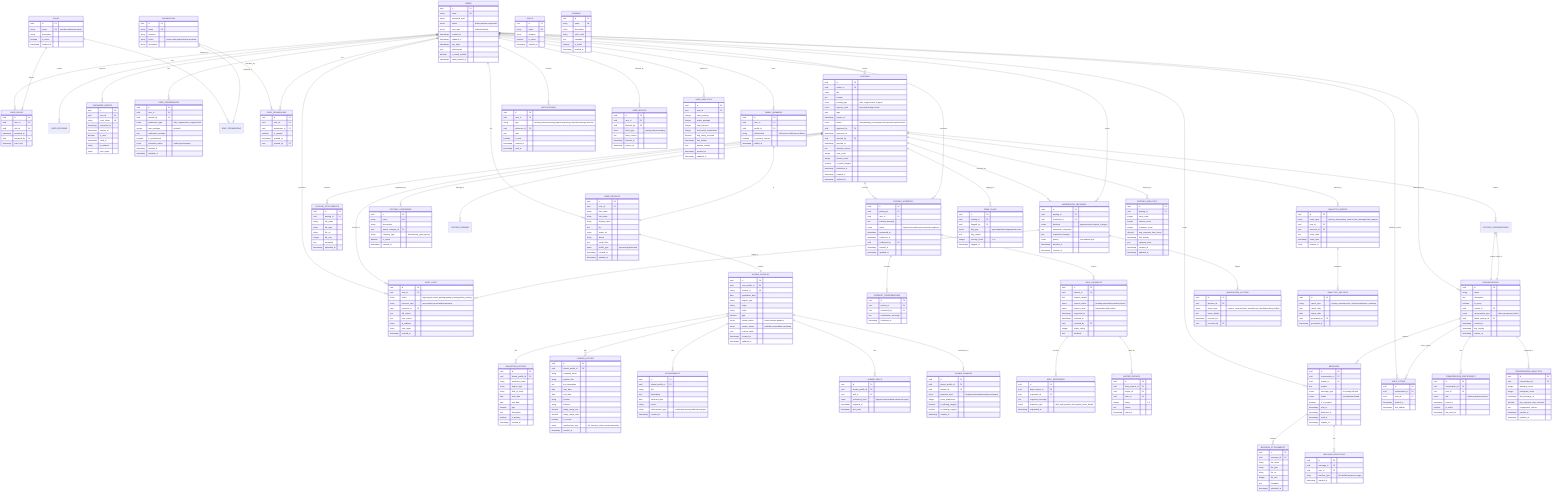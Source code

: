 erDiagram
    %% ========================================
    %% GITA CONNECT - COMPLETE DATABASE SCHEMA
    %% ========================================
    %% Based on Requirements Document Analysis
    %% Supports: Member, Moderator, Admin workflows
    %% Includes: Family tree, Domain expertise, Posting system
    %% Features: Chat, Moderation, Analytics, Audit trails

    %% ========================================
    %% CORE USER MANAGEMENT & AUTHENTICATION
    %% ========================================
    USERS ||--o{ USER_PROFILES : has
    USERS ||--o{ USER_ROLES : assigned_to
    USERS ||--o{ USER_SESSIONS : creates
    USERS ||--o{ AUDIT_LOGS : generates
    USERS ||--o{ PASSWORD_RESETS : requests
    USERS ||--o{ USER_PREFERENCES : has

    ROLES ||--|{ USER_ROLES : defines
    ROLES ||--o{ ROLE_PERMISSIONS : has
    PERMISSIONS ||--|{ ROLE_PERMISSIONS : assigned_to
    PERMISSIONS ||--o{ USER_PERMISSIONS : overrides_for
    USERS ||--o{ USER_PERMISSIONS : has

    %% ========================================
    %% ALUMNI PROFILES & FAMILY TREE
    %% ========================================
    USER_PROFILES ||--|| ALUMNI_PROFILES : extends
    ALUMNI_PROFILES ||--o{ EDUCATION_HISTORY : has
    ALUMNI_PROFILES ||--o{ CAREER_HISTORY : has
    ALUMNI_PROFILES ||--o{ ACHIEVEMENTS : has
    ALUMNI_PROFILES ||--o{ ALUMNI_SKILLS : has
    ALUMNI_PROFILES ||--o{ ALUMNI_DOMAINS : specializes_in

    %% Family Tree Support - Multiple profiles can share credentials
    USERS ||--o{ FAMILY_MEMBERS : owns
    FAMILY_MEMBERS ||--|| USER_PROFILES : is

    %% ========================================
    %% POSTINGS & CONTENT MANAGEMENT
    %% ========================================
    USERS ||--o{ POSTINGS : creates
    POSTINGS ||--o{ POSTING_ATTACHMENTS : contains
    POSTINGS ||--o{ POSTING_INTERESTS : receives
    POSTINGS ||--o{ POSTING_CATEGORIES : categorized_as
    POSTINGS ||--o{ POSTING_DOMAINS : belongs_to
    POSTINGS ||--o{ MODERATION_DECISIONS : reviewed_by
    POSTINGS ||--o{ AUDIT_LOGS : tracked_in

    %% Interest & Help Requests
    USERS ||--o{ POSTING_INTERESTS : expresses
    POSTING_INTERESTS ||--o{ INTEREST_CONFIRMATIONS : receives
    POSTING_INTERESTS ||--o{ HELP_REQUESTS : creates
    HELP_REQUESTS ||--o{ HELP_RESPONSES : receives
    HELP_REQUESTS ||--o{ HELPER_RATINGS : rated_by

    %% ========================================
    %% CHAT & MESSAGING SYSTEM
    %% ========================================
    USERS ||--o{ CONVERSATIONS : participates_in
    USERS ||--o{ MESSAGES : sends
    USERS ||--o{ USER_TYPING : indicates_typing
    USERS ||--o{ NOTIFICATIONS : receives

    CONVERSATIONS ||--o{ CONVERSATION_PARTICIPANTS : has
    CONVERSATIONS ||--o{ MESSAGES : contains
    CONVERSATIONS ||--o{ USER_TYPING : tracks_typing
    CONVERSATIONS ||--o{ POSTING_CONVERSATIONS : linked_to

    MESSAGES ||--o{ MESSAGE_ATTACHMENTS : contains
    MESSAGES ||--o{ MESSAGE_REACTIONS : has

    %% Post-Linked Conversations
    POSTINGS ||--o{ POSTING_CONVERSATIONS : initiates
    POSTING_CONVERSATIONS ||--|| CONVERSATIONS : creates

    %% ========================================
    %% MODERATION & ADMINISTRATION
    %% ========================================
    USERS ||--o{ MODERATION_DECISIONS : makes
    MODERATION_DECISIONS ||--o{ MODERATION_ACTIONS : triggers
    MODERATION_DECISIONS ||--o{ AUDIT_LOGS : logged_in

    %% Spam Detection & Analytics
    POSTINGS ||--o{ SPAM_FLAGS : flagged_as
    USERS ||--o{ USER_BLOCKS : blocked_by
    POSTINGS ||--o{ ANALYTICS_EVENTS : tracked_in

    %% ========================================
    %% ANALYTICS & REPORTING
    %% ========================================
    POSTINGS ||--o{ POSTING_ANALYTICS : analyzed_in
    USERS ||--o{ USER_ANALYTICS : tracked_in
    CONVERSATIONS ||--o{ CONVERSATION_ANALYTICS : analyzed_in
    ANALYTICS_EVENTS ||--o{ ANALYTICS_REPORTS : generates

    %% ========================================
    %% ENTITY DEFINITIONS
    %% ========================================

    %% Core Users & Authentication
    USERS {
        uuid id PK
        string email UK
        string password_hash
        enum status "active,inactive,suspended"
        enum user_type "individual,family"
        timestamp created_at
        timestamp updated_at
        timestamp last_login
        json preferences
        boolean is_email_verified
        timestamp email_verified_at
    }

    USER_PROFILES {
        uuid id PK
        uuid user_id FK
        string first_name
        string last_name
        string display_name
        text bio
        string avatar_url
        string phone
        json social_links
        enum profile_type "personal,professional"
        timestamp created_at
        timestamp updated_at
    }

    FAMILY_MEMBERS {
        uuid id PK
        uuid user_id FK
        uuid profile_id FK
        string relationship "self,spouse,child,parent,sibling"
        boolean is_primary_contact
        timestamp added_at
    }

    ROLES {
        uuid id PK
        string name UK "member,moderator,admin"
        string description
        boolean is_active
        timestamp created_at
    }

    USER_ROLES {
        uuid id PK
        uuid user_id FK
        uuid role_id FK
        timestamp assigned_at
        uuid assigned_by FK
        timestamp valid_until
    }

    PERMISSIONS {
        uuid id PK
        string name UK
        string resource
        string action "create,read,update,delete,moderate"
        string description
    }

    USER_PERMISSIONS {
        uuid id PK
        uuid user_id FK
        uuid permission_id FK
        boolean is_granted
        timestamp granted_at
        uuid granted_by FK
    }

    %% Password Management
    PASSWORD_RESETS {
        uuid id PK
        uuid user_id FK
        string reset_token UK
        timestamp requested_at
        timestamp expires_at
        boolean is_used
        timestamp used_at
        string ip_address
        string user_agent
    }

    %% User Preferences
    USER_PREFERENCES {
        uuid id PK
        uuid user_id FK
        uuid domain_id FK
        enum preference_type "offer_support,seek_support,both"
        integer max_postings "default:5"
        json notification_settings
        boolean is_professional
        enum education_status "student,professional"
        timestamp created_at
        timestamp updated_at
    }

    %% Alumni-Specific
    ALUMNI_PROFILES {
        uuid id PK
        uuid user_profile_id FK
        string student_id UK
        date graduation_date
        string degree_type
        string major
        string minor
        decimal gpa
        enum alumni_status "active,inactive,pending"
        enum mentor_status "available,unavailable,mentoring"
        json custom_fields
        timestamp created_at
        timestamp updated_at
    }

    EDUCATION_HISTORY {
        uuid id PK
        uuid alumni_profile_id FK
        string institution_name
        string degree_type
        string field_of_study
        date start_date
        date end_date
        decimal gpa
        text description
        boolean is_primary
        timestamp created_at
    }

    CAREER_HISTORY {
        uuid id PK
        uuid alumni_profile_id FK
        string company_name
        string position_title
        text job_description
        date start_date
        date end_date
        string location
        string industry
        decimal salary_range_min
        decimal salary_range_max
        boolean is_current
        enum employment_type "full_time,part_time,contract,internship"
        timestamp created_at
    }

    ACHIEVEMENTS {
        uuid id PK
        uuid alumni_profile_id FK
        string title
        text description
        date achieved_date
        string issuer
        string achievement_type "certification,award,publication,project"
        timestamp created_at
    }

    SKILLS {
        uuid id PK
        string name UK
        string category
        boolean is_active
        timestamp created_at
    }

    ALUMNI_SKILLS {
        uuid id PK
        uuid alumni_profile_id FK
        uuid skill_id FK
        enum proficiency_level "beginner,intermediate,advanced,expert"
        timestamp acquired_at
        timestamp last_used
    }

    %% Domains & Categories
    DOMAINS {
        uuid id PK
        string name UK
        string description
        string color_code
        json metadata
        boolean is_active
        timestamp created_at
    }

    ALUMNI_DOMAINS {
        uuid id PK
        uuid alumni_profile_id FK
        uuid domain_id FK
        enum expertise_level "beginner,intermediate,advanced,expert"
        integer years_experience
        boolean is_offering_support
        boolean is_seeking_support
        timestamp created_at
    }

    POSTING_CATEGORIES {
        uuid id PK
        string name UK
        string description
        uuid parent_category_id FK
        string category_type "domain,help_type,urgency"
        boolean is_active
        timestamp created_at
    }

    %% Core Postings System
    POSTINGS {
        uuid id PK
        uuid author_id FK
        string title
        text content
        enum posting_type "offer_support,seek_support"
        enum urgency_level "low,medium,high,critical"
        json tags
        timestamp expires_at
        enum status "draft,pending_review,approved,rejected,expired,active"
        uuid approved_by FK
        timestamp approved_at
        uuid rejected_by FK
        timestamp rejected_at
        text rejection_reason
        integer view_count
        integer interest_count
        boolean is_spam_flagged
        timestamp published_at
        timestamp created_at
        timestamp updated_at
    }

    POSTING_ATTACHMENTS {
        uuid id PK
        uuid posting_id FK
        string file_name
        string file_type
        string file_url
        integer file_size
        json metadata
        timestamp uploaded_at
    }

    %% Interest & Help Management
    POSTING_INTERESTS {
        uuid id PK
        uuid posting_id FK
        uuid user_id FK
        text interest_message
        enum status "expressed,confirmed,connected,completed"
        timestamp expressed_at
        timestamp confirmed_at
        uuid confirmed_by FK
        timestamp created_at
        timestamp updated_at
    }

    INTEREST_CONFIRMATIONS {
        uuid id PK
        uuid interest_id FK
        uuid confirmed_by FK
        text confirmation_message
        timestamp confirmed_at
    }

    HELP_REQUESTS {
        uuid id PK
        uuid interest_id FK
        text request_details
        enum request_status "pending,responded,resolved,closed"
        enum urgency_level "low,medium,high,critical"
        timestamp requested_at
        timestamp resolved_at
        uuid resolved_by FK
        integer helper_rating
        text feedback
    }

    HELP_RESPONSES {
        uuid id PK
        uuid help_request_id FK
        uuid responder_id FK
        text response_message
        enum response_type "offer_help,provide_info,request_more_details"
        timestamp responded_at
    }

    HELPER_RATINGS {
        uuid id PK
        uuid help_request_id FK
        uuid helper_id FK
        uuid rater_id FK
        integer rating "1-5"
        text review
        timestamp rated_at
    }

    %% Chat & Communication
    CONVERSATIONS {
        uuid id PK
        string name
        text description
        boolean is_group
        uuid creator_id FK
        enum conversation_type "direct,group,post_linked"
        uuid linked_posting_id FK
        timestamp created_at
        timestamp last_activity
        timestamp expires_at
    }

    CONVERSATION_PARTICIPANTS {
        uuid id PK
        uuid conversation_id FK
        uuid user_id FK
        enum role "admin,member,observer"
        timestamp joined_at
        boolean is_active
        timestamp last_read_at
    }

    MESSAGES {
        uuid id PK
        uuid conversation_id FK
        uuid sender_id FK
        text content
        enum message_type "text,image,file,link"
        enum status "sent,delivered,read"
        boolean is_encrypted
        timestamp sent_at
        timestamp delivered_at
        timestamp read_at
        timestamp expires_at
    }

    MESSAGE_ATTACHMENTS {
        uuid id PK
        uuid message_id FK
        string file_name
        string file_type
        string file_url
        integer file_size
        json metadata
        timestamp uploaded_at
    }

    MESSAGE_REACTIONS {
        uuid id PK
        uuid message_id FK
        uuid user_id FK
        string reaction_type "like,dislike,laugh,love,angry"
        timestamp reacted_at
    }

    USER_TYPING {
        uuid id PK
        uuid conversation_id FK
        uuid user_id FK
        timestamp started_at
        timestamp last_update
    }

    %% Notifications
    NOTIFICATIONS {
        uuid id PK
        uuid user_id FK
        string type "posting_interest,posting_approved,posting_rejected,message,mention"
        uuid reference_id FK
        json data
        boolean is_read
        timestamp created_at
        timestamp read_at
    }

    %% Moderation System
    MODERATION_DECISIONS {
        uuid id PK
        uuid posting_id FK
        uuid moderator_id FK
        enum decision "approve,reject,request_changes"
        text moderator_comments
        json requested_changes
        enum priority "low,medium,high"
        timestamp decided_at
        timestamp created_at
    }

    MODERATION_ACTIONS {
        uuid id PK
        uuid decision_id FK
        enum action_type "content_removed,user_warned,user_blocked,posting_hidden"
        text action_details
        timestamp executed_at
        uuid executed_by FK
    }

    SPAM_FLAGS {
        uuid id PK
        uuid posting_id FK
        uuid flagged_by FK
        enum flag_type "spam,duplicate,inappropriate,scam"
        text flag_reason
        integer severity_score "1-10"
        timestamp flagged_at
    }

    USER_BLOCKS {
        uuid id PK
        uuid user_id FK
        uuid blocked_by FK
        enum block_type "posting,chat,messaging"
        text block_reason
        timestamp blocked_at
        timestamp expires_at
    }

    %% Audit & Analytics
    AUDIT_LOGS {
        uuid id PK
        uuid user_id FK
        string action "login,logout,create_posting,update_posting,delete_posting"
        string resource_type "user,posting,conversation,message"
        uuid resource_id FK
        json old_values
        json new_values
        string ip_address
        string user_agent
        timestamp created_at
    }

    ANALYTICS_EVENTS {
        uuid id PK
        string event_type "posting_view,posting_interest,chat_message,help_request"
        uuid user_id FK
        uuid resource_id FK
        json event_data
        timestamp event_time
        string session_id
    }

    POSTING_ANALYTICS {
        uuid id PK
        uuid posting_id FK
        integer view_count
        integer interest_count
        integer response_count
        decimal avg_response_time_hours
        timestamp last_activity
        json category_stats
        timestamp created_at
        timestamp updated_at
    }

    USER_ANALYTICS {
        uuid id PK
        uuid user_id FK
        integer total_postings
        integer active_postings
        integer total_interests
        integer successful_connections
        decimal avg_rating_received
        timestamp last_activity
        json domain_activity
        timestamp created_at
        timestamp updated_at
    }

    CONVERSATION_ANALYTICS {
        uuid id PK
        uuid conversation_id FK
        integer message_count
        integer participant_count
        timestamp last_message_at
        decimal avg_response_time_minutes
        json engagement_metrics
        timestamp created_at
        timestamp updated_at
    }

    ANALYTICS_REPORTS {
        uuid id PK
        string report_type "posting_summary,user_activity,moderation_summary"
        json report_data
        date report_date
        uuid generated_by FK
        timestamp generated_at
    }